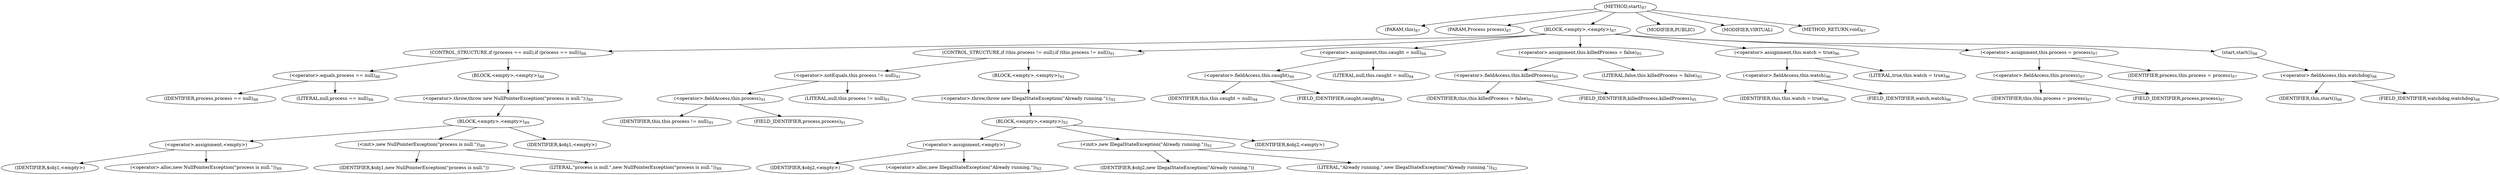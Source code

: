 digraph "start" {  
"95" [label = <(METHOD,start)<SUB>87</SUB>> ]
"8" [label = <(PARAM,this)<SUB>87</SUB>> ]
"96" [label = <(PARAM,Process process)<SUB>87</SUB>> ]
"97" [label = <(BLOCK,&lt;empty&gt;,&lt;empty&gt;)<SUB>87</SUB>> ]
"98" [label = <(CONTROL_STRUCTURE,if (process == null),if (process == null))<SUB>88</SUB>> ]
"99" [label = <(&lt;operator&gt;.equals,process == null)<SUB>88</SUB>> ]
"100" [label = <(IDENTIFIER,process,process == null)<SUB>88</SUB>> ]
"101" [label = <(LITERAL,null,process == null)<SUB>88</SUB>> ]
"102" [label = <(BLOCK,&lt;empty&gt;,&lt;empty&gt;)<SUB>88</SUB>> ]
"103" [label = <(&lt;operator&gt;.throw,throw new NullPointerException(&quot;process is null.&quot;);)<SUB>89</SUB>> ]
"104" [label = <(BLOCK,&lt;empty&gt;,&lt;empty&gt;)<SUB>89</SUB>> ]
"105" [label = <(&lt;operator&gt;.assignment,&lt;empty&gt;)> ]
"106" [label = <(IDENTIFIER,$obj1,&lt;empty&gt;)> ]
"107" [label = <(&lt;operator&gt;.alloc,new NullPointerException(&quot;process is null.&quot;))<SUB>89</SUB>> ]
"108" [label = <(&lt;init&gt;,new NullPointerException(&quot;process is null.&quot;))<SUB>89</SUB>> ]
"109" [label = <(IDENTIFIER,$obj1,new NullPointerException(&quot;process is null.&quot;))> ]
"110" [label = <(LITERAL,&quot;process is null.&quot;,new NullPointerException(&quot;process is null.&quot;))<SUB>89</SUB>> ]
"111" [label = <(IDENTIFIER,$obj1,&lt;empty&gt;)> ]
"112" [label = <(CONTROL_STRUCTURE,if (this.process != null),if (this.process != null))<SUB>91</SUB>> ]
"113" [label = <(&lt;operator&gt;.notEquals,this.process != null)<SUB>91</SUB>> ]
"114" [label = <(&lt;operator&gt;.fieldAccess,this.process)<SUB>91</SUB>> ]
"7" [label = <(IDENTIFIER,this,this.process != null)<SUB>91</SUB>> ]
"115" [label = <(FIELD_IDENTIFIER,process,process)<SUB>91</SUB>> ]
"116" [label = <(LITERAL,null,this.process != null)<SUB>91</SUB>> ]
"117" [label = <(BLOCK,&lt;empty&gt;,&lt;empty&gt;)<SUB>91</SUB>> ]
"118" [label = <(&lt;operator&gt;.throw,throw new IllegalStateException(&quot;Already running.&quot;);)<SUB>92</SUB>> ]
"119" [label = <(BLOCK,&lt;empty&gt;,&lt;empty&gt;)<SUB>92</SUB>> ]
"120" [label = <(&lt;operator&gt;.assignment,&lt;empty&gt;)> ]
"121" [label = <(IDENTIFIER,$obj2,&lt;empty&gt;)> ]
"122" [label = <(&lt;operator&gt;.alloc,new IllegalStateException(&quot;Already running.&quot;))<SUB>92</SUB>> ]
"123" [label = <(&lt;init&gt;,new IllegalStateException(&quot;Already running.&quot;))<SUB>92</SUB>> ]
"124" [label = <(IDENTIFIER,$obj2,new IllegalStateException(&quot;Already running.&quot;))> ]
"125" [label = <(LITERAL,&quot;Already running.&quot;,new IllegalStateException(&quot;Already running.&quot;))<SUB>92</SUB>> ]
"126" [label = <(IDENTIFIER,$obj2,&lt;empty&gt;)> ]
"127" [label = <(&lt;operator&gt;.assignment,this.caught = null)<SUB>94</SUB>> ]
"128" [label = <(&lt;operator&gt;.fieldAccess,this.caught)<SUB>94</SUB>> ]
"9" [label = <(IDENTIFIER,this,this.caught = null)<SUB>94</SUB>> ]
"129" [label = <(FIELD_IDENTIFIER,caught,caught)<SUB>94</SUB>> ]
"130" [label = <(LITERAL,null,this.caught = null)<SUB>94</SUB>> ]
"131" [label = <(&lt;operator&gt;.assignment,this.killedProcess = false)<SUB>95</SUB>> ]
"132" [label = <(&lt;operator&gt;.fieldAccess,this.killedProcess)<SUB>95</SUB>> ]
"10" [label = <(IDENTIFIER,this,this.killedProcess = false)<SUB>95</SUB>> ]
"133" [label = <(FIELD_IDENTIFIER,killedProcess,killedProcess)<SUB>95</SUB>> ]
"134" [label = <(LITERAL,false,this.killedProcess = false)<SUB>95</SUB>> ]
"135" [label = <(&lt;operator&gt;.assignment,this.watch = true)<SUB>96</SUB>> ]
"136" [label = <(&lt;operator&gt;.fieldAccess,this.watch)<SUB>96</SUB>> ]
"11" [label = <(IDENTIFIER,this,this.watch = true)<SUB>96</SUB>> ]
"137" [label = <(FIELD_IDENTIFIER,watch,watch)<SUB>96</SUB>> ]
"138" [label = <(LITERAL,true,this.watch = true)<SUB>96</SUB>> ]
"139" [label = <(&lt;operator&gt;.assignment,this.process = process)<SUB>97</SUB>> ]
"140" [label = <(&lt;operator&gt;.fieldAccess,this.process)<SUB>97</SUB>> ]
"12" [label = <(IDENTIFIER,this,this.process = process)<SUB>97</SUB>> ]
"141" [label = <(FIELD_IDENTIFIER,process,process)<SUB>97</SUB>> ]
"142" [label = <(IDENTIFIER,process,this.process = process)<SUB>97</SUB>> ]
"143" [label = <(start,start())<SUB>98</SUB>> ]
"144" [label = <(&lt;operator&gt;.fieldAccess,this.watchdog)<SUB>98</SUB>> ]
"145" [label = <(IDENTIFIER,this,start())<SUB>98</SUB>> ]
"146" [label = <(FIELD_IDENTIFIER,watchdog,watchdog)<SUB>98</SUB>> ]
"147" [label = <(MODIFIER,PUBLIC)> ]
"148" [label = <(MODIFIER,VIRTUAL)> ]
"149" [label = <(METHOD_RETURN,void)<SUB>87</SUB>> ]
  "95" -> "8" 
  "95" -> "96" 
  "95" -> "97" 
  "95" -> "147" 
  "95" -> "148" 
  "95" -> "149" 
  "97" -> "98" 
  "97" -> "112" 
  "97" -> "127" 
  "97" -> "131" 
  "97" -> "135" 
  "97" -> "139" 
  "97" -> "143" 
  "98" -> "99" 
  "98" -> "102" 
  "99" -> "100" 
  "99" -> "101" 
  "102" -> "103" 
  "103" -> "104" 
  "104" -> "105" 
  "104" -> "108" 
  "104" -> "111" 
  "105" -> "106" 
  "105" -> "107" 
  "108" -> "109" 
  "108" -> "110" 
  "112" -> "113" 
  "112" -> "117" 
  "113" -> "114" 
  "113" -> "116" 
  "114" -> "7" 
  "114" -> "115" 
  "117" -> "118" 
  "118" -> "119" 
  "119" -> "120" 
  "119" -> "123" 
  "119" -> "126" 
  "120" -> "121" 
  "120" -> "122" 
  "123" -> "124" 
  "123" -> "125" 
  "127" -> "128" 
  "127" -> "130" 
  "128" -> "9" 
  "128" -> "129" 
  "131" -> "132" 
  "131" -> "134" 
  "132" -> "10" 
  "132" -> "133" 
  "135" -> "136" 
  "135" -> "138" 
  "136" -> "11" 
  "136" -> "137" 
  "139" -> "140" 
  "139" -> "142" 
  "140" -> "12" 
  "140" -> "141" 
  "143" -> "144" 
  "144" -> "145" 
  "144" -> "146" 
}
